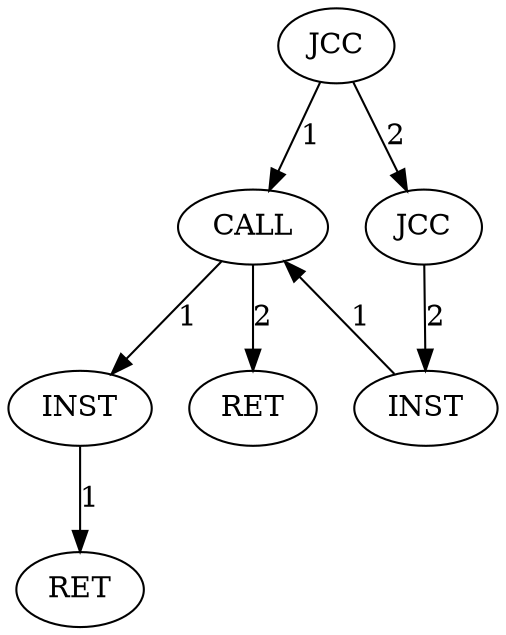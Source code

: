 digraph G{
fontname=cmr10;
1 [label="JCC"]
2 [label="CALL"]
3 [label="JCC"]
4 [label="INST"]
5 [label="RET"]
6 [label="INST"]
7 [label="RET"]

1 -> 2 [label="1"]
1 -> 3 [label="2"]
2 -> 4 [label="1"]
2 -> 5 [label="2"]
3 -> 6 [label="2"]
4 -> 7 [label="1"]
6 -> 2 [label="1"]
subgraph { 
rank = same; 2; 3; 
} 
subgraph { 
rank = same; 4; 5; 
} 
}

